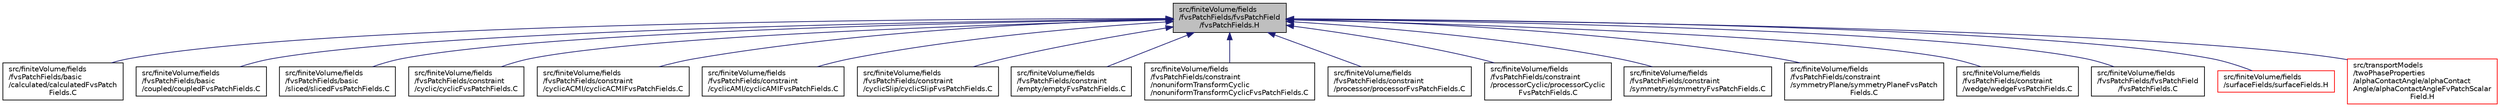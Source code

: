 digraph "src/finiteVolume/fields/fvsPatchFields/fvsPatchField/fvsPatchFields.H"
{
  bgcolor="transparent";
  edge [fontname="Helvetica",fontsize="10",labelfontname="Helvetica",labelfontsize="10"];
  node [fontname="Helvetica",fontsize="10",shape=record];
  Node1 [label="src/finiteVolume/fields\l/fvsPatchFields/fvsPatchField\l/fvsPatchFields.H",height=0.2,width=0.4,color="black", fillcolor="grey75", style="filled", fontcolor="black"];
  Node1 -> Node2 [dir="back",color="midnightblue",fontsize="10",style="solid",fontname="Helvetica"];
  Node2 [label="src/finiteVolume/fields\l/fvsPatchFields/basic\l/calculated/calculatedFvsPatch\lFields.C",height=0.2,width=0.4,color="black",URL="$a05522.html"];
  Node1 -> Node3 [dir="back",color="midnightblue",fontsize="10",style="solid",fontname="Helvetica"];
  Node3 [label="src/finiteVolume/fields\l/fvsPatchFields/basic\l/coupled/coupledFvsPatchFields.C",height=0.2,width=0.4,color="black",URL="$a05527.html"];
  Node1 -> Node4 [dir="back",color="midnightblue",fontsize="10",style="solid",fontname="Helvetica"];
  Node4 [label="src/finiteVolume/fields\l/fvsPatchFields/basic\l/sliced/slicedFvsPatchFields.C",height=0.2,width=0.4,color="black",URL="$a05537.html"];
  Node1 -> Node5 [dir="back",color="midnightblue",fontsize="10",style="solid",fontname="Helvetica"];
  Node5 [label="src/finiteVolume/fields\l/fvsPatchFields/constraint\l/cyclic/cyclicFvsPatchFields.C",height=0.2,width=0.4,color="black",URL="$a05542.html"];
  Node1 -> Node6 [dir="back",color="midnightblue",fontsize="10",style="solid",fontname="Helvetica"];
  Node6 [label="src/finiteVolume/fields\l/fvsPatchFields/constraint\l/cyclicACMI/cyclicACMIFvsPatchFields.C",height=0.2,width=0.4,color="black",URL="$a05547.html"];
  Node1 -> Node7 [dir="back",color="midnightblue",fontsize="10",style="solid",fontname="Helvetica"];
  Node7 [label="src/finiteVolume/fields\l/fvsPatchFields/constraint\l/cyclicAMI/cyclicAMIFvsPatchFields.C",height=0.2,width=0.4,color="black",URL="$a05552.html"];
  Node1 -> Node8 [dir="back",color="midnightblue",fontsize="10",style="solid",fontname="Helvetica"];
  Node8 [label="src/finiteVolume/fields\l/fvsPatchFields/constraint\l/cyclicSlip/cyclicSlipFvsPatchFields.C",height=0.2,width=0.4,color="black",URL="$a05557.html"];
  Node1 -> Node9 [dir="back",color="midnightblue",fontsize="10",style="solid",fontname="Helvetica"];
  Node9 [label="src/finiteVolume/fields\l/fvsPatchFields/constraint\l/empty/emptyFvsPatchFields.C",height=0.2,width=0.4,color="black",URL="$a05562.html"];
  Node1 -> Node10 [dir="back",color="midnightblue",fontsize="10",style="solid",fontname="Helvetica"];
  Node10 [label="src/finiteVolume/fields\l/fvsPatchFields/constraint\l/nonuniformTransformCyclic\l/nonuniformTransformCyclicFvsPatchFields.C",height=0.2,width=0.4,color="black",URL="$a05567.html"];
  Node1 -> Node11 [dir="back",color="midnightblue",fontsize="10",style="solid",fontname="Helvetica"];
  Node11 [label="src/finiteVolume/fields\l/fvsPatchFields/constraint\l/processor/processorFvsPatchFields.C",height=0.2,width=0.4,color="black",URL="$a05572.html"];
  Node1 -> Node12 [dir="back",color="midnightblue",fontsize="10",style="solid",fontname="Helvetica"];
  Node12 [label="src/finiteVolume/fields\l/fvsPatchFields/constraint\l/processorCyclic/processorCyclic\lFvsPatchFields.C",height=0.2,width=0.4,color="black",URL="$a05577.html"];
  Node1 -> Node13 [dir="back",color="midnightblue",fontsize="10",style="solid",fontname="Helvetica"];
  Node13 [label="src/finiteVolume/fields\l/fvsPatchFields/constraint\l/symmetry/symmetryFvsPatchFields.C",height=0.2,width=0.4,color="black",URL="$a05582.html"];
  Node1 -> Node14 [dir="back",color="midnightblue",fontsize="10",style="solid",fontname="Helvetica"];
  Node14 [label="src/finiteVolume/fields\l/fvsPatchFields/constraint\l/symmetryPlane/symmetryPlaneFvsPatch\lFields.C",height=0.2,width=0.4,color="black",URL="$a05587.html"];
  Node1 -> Node15 [dir="back",color="midnightblue",fontsize="10",style="solid",fontname="Helvetica"];
  Node15 [label="src/finiteVolume/fields\l/fvsPatchFields/constraint\l/wedge/wedgeFvsPatchFields.C",height=0.2,width=0.4,color="black",URL="$a05592.html"];
  Node1 -> Node16 [dir="back",color="midnightblue",fontsize="10",style="solid",fontname="Helvetica"];
  Node16 [label="src/finiteVolume/fields\l/fvsPatchFields/fvsPatchField\l/fvsPatchFields.C",height=0.2,width=0.4,color="black",URL="$a05598.html"];
  Node1 -> Node17 [dir="back",color="midnightblue",fontsize="10",style="solid",fontname="Helvetica"];
  Node17 [label="src/finiteVolume/fields\l/surfaceFields/surfaceFields.H",height=0.2,width=0.4,color="red",URL="$a05604.html",tooltip="Foam::surfaceFields. "];
  Node1 -> Node18 [dir="back",color="midnightblue",fontsize="10",style="solid",fontname="Helvetica"];
  Node18 [label="src/transportModels\l/twoPhaseProperties\l/alphaContactAngle/alphaContact\lAngle/alphaContactAngleFvPatchScalar\lField.H",height=0.2,width=0.4,color="red",URL="$a10438.html"];
}
